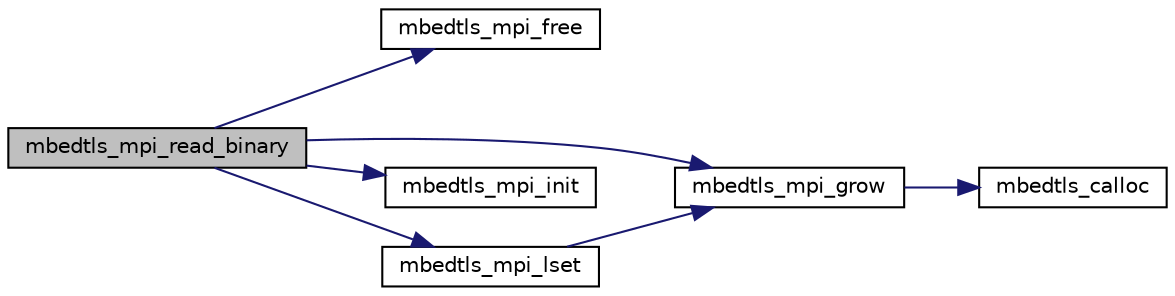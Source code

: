 digraph "mbedtls_mpi_read_binary"
{
 // LATEX_PDF_SIZE
  edge [fontname="Helvetica",fontsize="10",labelfontname="Helvetica",labelfontsize="10"];
  node [fontname="Helvetica",fontsize="10",shape=record];
  rankdir="LR";
  Node1 [label="mbedtls_mpi_read_binary",height=0.2,width=0.4,color="black", fillcolor="grey75", style="filled", fontcolor="black",tooltip="Import an MPI from unsigned big endian binary data."];
  Node1 -> Node2 [color="midnightblue",fontsize="10",style="solid",fontname="Helvetica"];
  Node2 [label="mbedtls_mpi_free",height=0.2,width=0.4,color="black", fillcolor="white", style="filled",URL="$d1/dcc/bignum_8c.html#abffd5d8382cb86c089a1ef2bebb90f9f",tooltip="This function frees the components of an MPI context."];
  Node1 -> Node3 [color="midnightblue",fontsize="10",style="solid",fontname="Helvetica"];
  Node3 [label="mbedtls_mpi_grow",height=0.2,width=0.4,color="black", fillcolor="white", style="filled",URL="$d1/dcc/bignum_8c.html#a22263d90d838cb58f271aa8f1920843d",tooltip="Enlarge an MPI to the specified number of limbs."];
  Node3 -> Node4 [color="midnightblue",fontsize="10",style="solid",fontname="Helvetica"];
  Node4 [label="mbedtls_calloc",height=0.2,width=0.4,color="black", fillcolor="white", style="filled",URL="$dc/d3f/platform_8c.html#a065dcb25fe2c4492a910bec761400ebe",tooltip=" "];
  Node1 -> Node5 [color="midnightblue",fontsize="10",style="solid",fontname="Helvetica"];
  Node5 [label="mbedtls_mpi_init",height=0.2,width=0.4,color="black", fillcolor="white", style="filled",URL="$d1/dcc/bignum_8c.html#a99c7cca612b47dc4f3b96905c4f9d69e",tooltip="Initialize an MPI context."];
  Node1 -> Node6 [color="midnightblue",fontsize="10",style="solid",fontname="Helvetica"];
  Node6 [label="mbedtls_mpi_lset",height=0.2,width=0.4,color="black", fillcolor="white", style="filled",URL="$d1/dcc/bignum_8c.html#a65644d139404325130491759a5651f6d",tooltip="Store integer value in MPI."];
  Node6 -> Node3 [color="midnightblue",fontsize="10",style="solid",fontname="Helvetica"];
}
